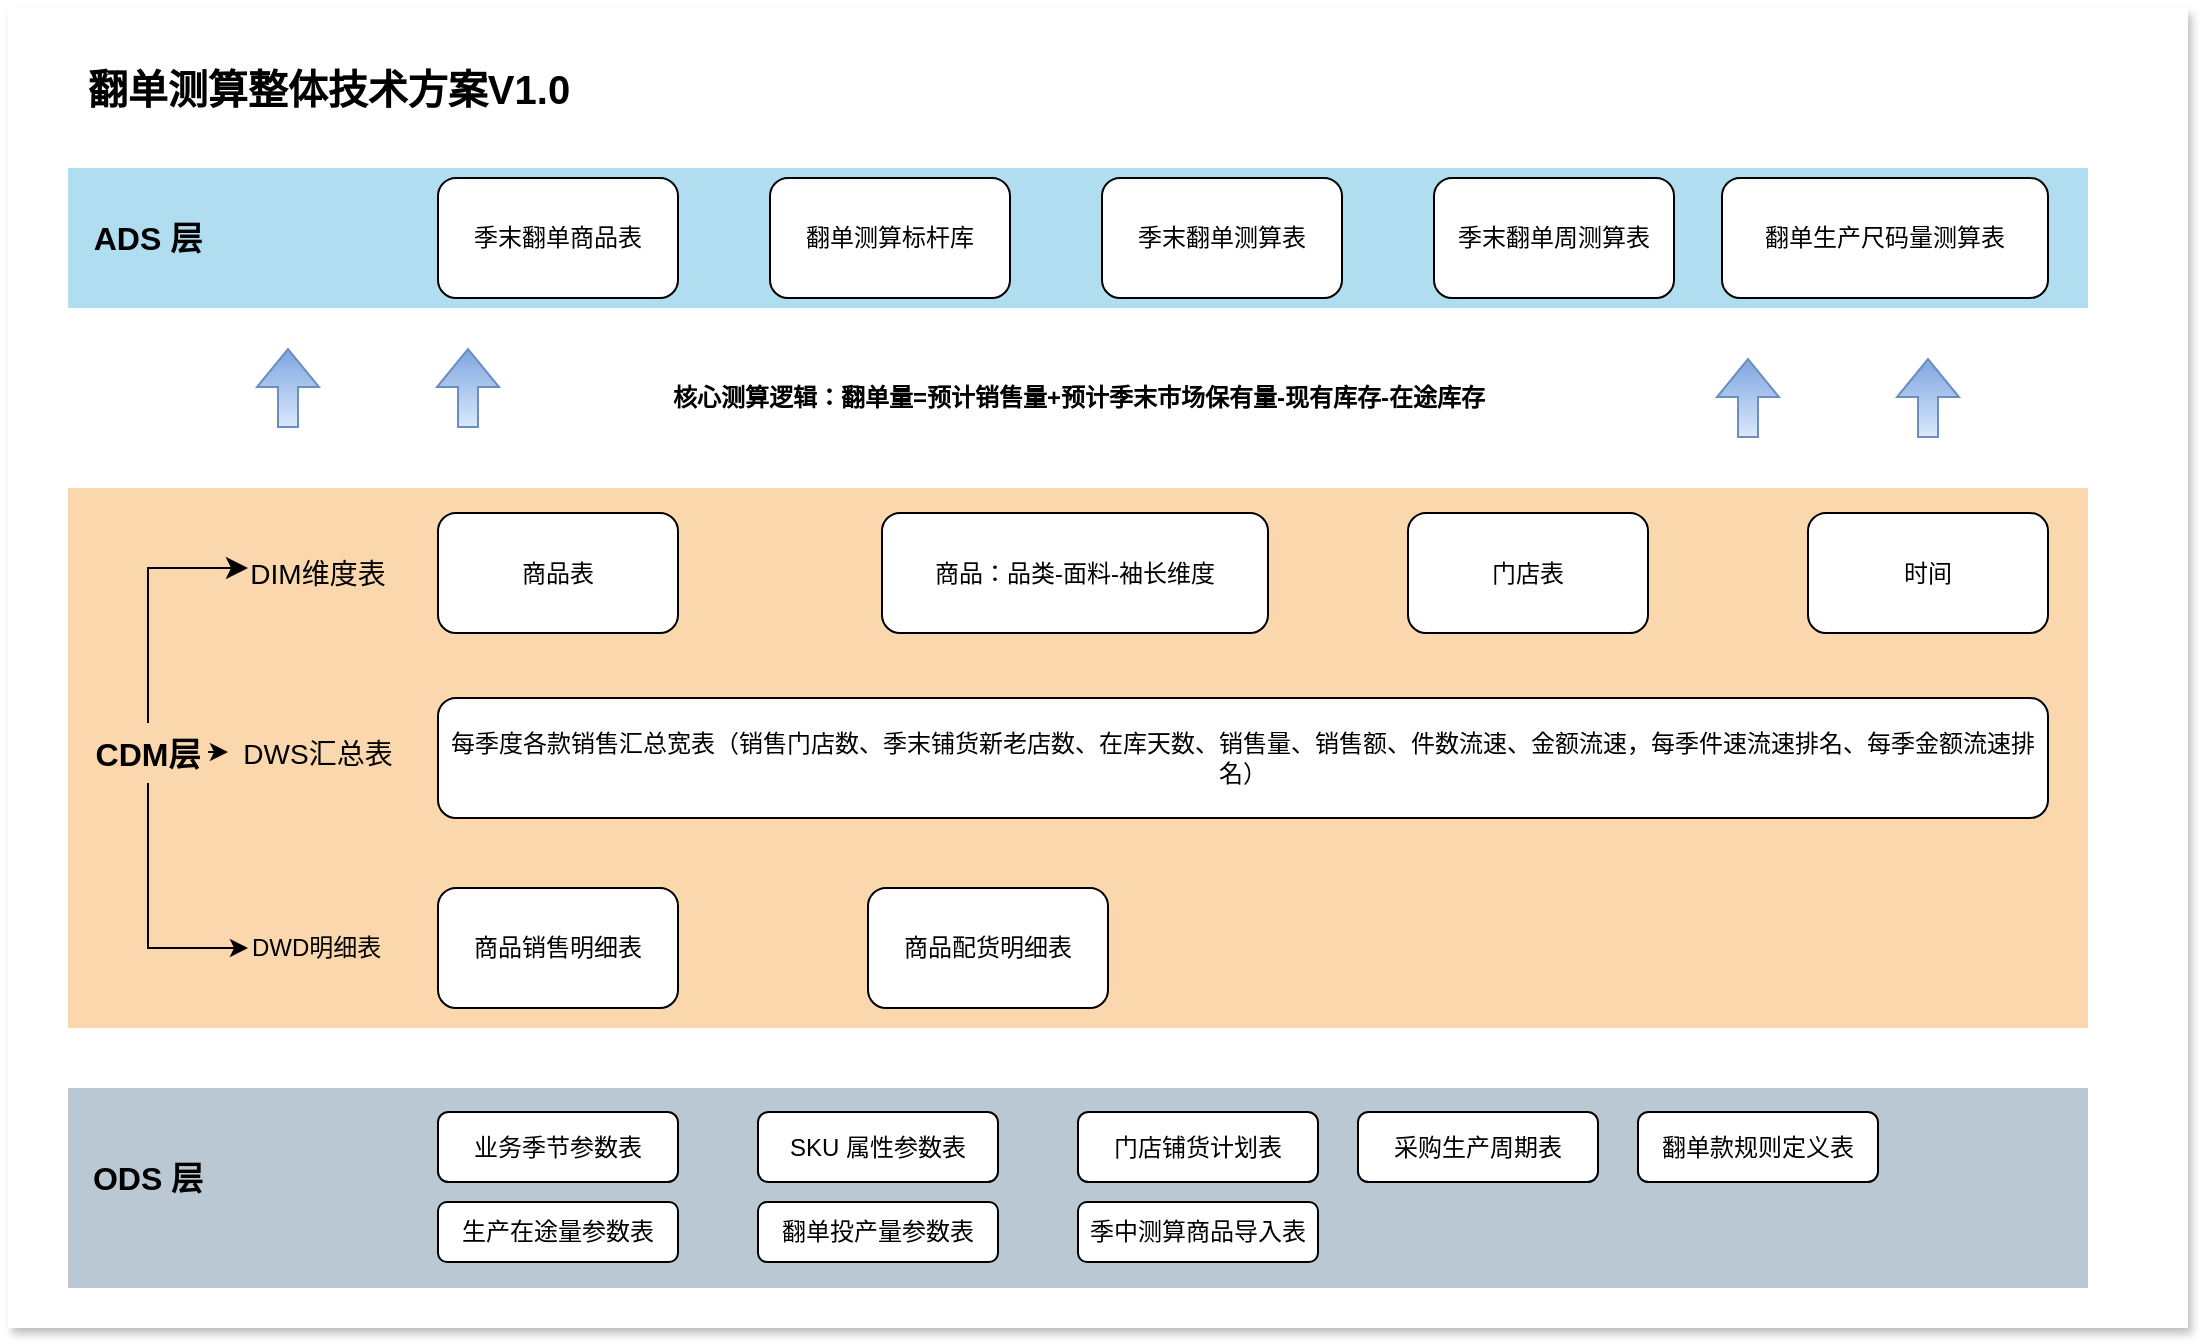 <mxfile version="24.0.5" type="github">
  <diagram name="第 1 页" id="tnTIpBN4VGgKGDry-OUr">
    <mxGraphModel dx="2192" dy="778" grid="1" gridSize="10" guides="1" tooltips="1" connect="1" arrows="1" fold="1" page="1" pageScale="1" pageWidth="827" pageHeight="1169" math="0" shadow="0">
      <root>
        <mxCell id="0" />
        <mxCell id="1" parent="0" />
        <mxCell id="9K30tG2bYkVrdAhRxkby-67" value="" style="rounded=0;whiteSpace=wrap;html=1;strokeColor=none;shadow=1;textShadow=1;" parent="1" vertex="1">
          <mxGeometry y="70" width="1090" height="660" as="geometry" />
        </mxCell>
        <mxCell id="9K30tG2bYkVrdAhRxkby-68" value="" style="rounded=0;whiteSpace=wrap;html=1;fillColor=#b1ddf0;strokeColor=none;" parent="1" vertex="1">
          <mxGeometry x="30" y="150" width="1010" height="70" as="geometry" />
        </mxCell>
        <mxCell id="9K30tG2bYkVrdAhRxkby-69" value="ADS 层" style="text;html=1;align=center;verticalAlign=middle;whiteSpace=wrap;rounded=0;fontSize=16;fontStyle=1" parent="1" vertex="1">
          <mxGeometry x="40" y="170" width="60" height="30" as="geometry" />
        </mxCell>
        <mxCell id="9K30tG2bYkVrdAhRxkby-70" value="季末翻单商品表" style="rounded=1;whiteSpace=wrap;html=1;" parent="1" vertex="1">
          <mxGeometry x="215" y="155" width="120" height="60" as="geometry" />
        </mxCell>
        <mxCell id="9K30tG2bYkVrdAhRxkby-71" value="季末翻单测算表" style="rounded=1;whiteSpace=wrap;html=1;" parent="1" vertex="1">
          <mxGeometry x="547" y="155" width="120" height="60" as="geometry" />
        </mxCell>
        <mxCell id="9K30tG2bYkVrdAhRxkby-72" value="翻单生产尺码量测算表" style="rounded=1;whiteSpace=wrap;html=1;" parent="1" vertex="1">
          <mxGeometry x="857" y="155" width="163" height="60" as="geometry" />
        </mxCell>
        <mxCell id="9K30tG2bYkVrdAhRxkby-73" value="季末翻单周测算表" style="rounded=1;whiteSpace=wrap;html=1;" parent="1" vertex="1">
          <mxGeometry x="713" y="155" width="120" height="60" as="geometry" />
        </mxCell>
        <mxCell id="9K30tG2bYkVrdAhRxkby-74" value="" style="rounded=0;whiteSpace=wrap;html=1;fillColor=#fad7ac;strokeColor=none;" parent="1" vertex="1">
          <mxGeometry x="30" y="310" width="1010" height="270" as="geometry" />
        </mxCell>
        <mxCell id="9K30tG2bYkVrdAhRxkby-75" value="" style="edgeStyle=orthogonalEdgeStyle;rounded=0;orthogonalLoop=1;jettySize=auto;html=1;entryX=0;entryY=0.5;entryDx=0;entryDy=0;exitX=0.5;exitY=1;exitDx=0;exitDy=0;" parent="1" source="9K30tG2bYkVrdAhRxkby-76" target="9K30tG2bYkVrdAhRxkby-83" edge="1">
          <mxGeometry relative="1" as="geometry" />
        </mxCell>
        <mxCell id="9K30tG2bYkVrdAhRxkby-76" value="CDM层" style="text;html=1;align=center;verticalAlign=middle;whiteSpace=wrap;rounded=0;fontSize=16;fontStyle=1" parent="1" vertex="1">
          <mxGeometry x="40" y="427.5" width="60" height="30" as="geometry" />
        </mxCell>
        <mxCell id="9K30tG2bYkVrdAhRxkby-77" value="DIM维度表" style="text;html=1;align=center;verticalAlign=middle;whiteSpace=wrap;rounded=0;fontSize=14;fontStyle=0" parent="1" vertex="1">
          <mxGeometry x="120" y="337.5" width="70" height="30" as="geometry" />
        </mxCell>
        <mxCell id="9K30tG2bYkVrdAhRxkby-78" value="商品表" style="rounded=1;whiteSpace=wrap;html=1;flipH=0;" parent="1" vertex="1">
          <mxGeometry x="215" y="322.5" width="120" height="60" as="geometry" />
        </mxCell>
        <mxCell id="9K30tG2bYkVrdAhRxkby-79" value="商品：品类-面料-袖长维度" style="rounded=1;whiteSpace=wrap;html=1;flipH=0;" parent="1" vertex="1">
          <mxGeometry x="437" y="322.5" width="193" height="60" as="geometry" />
        </mxCell>
        <mxCell id="9K30tG2bYkVrdAhRxkby-80" value="时间" style="rounded=1;whiteSpace=wrap;html=1;flipH=0;" parent="1" vertex="1">
          <mxGeometry x="900" y="322.5" width="120" height="60" as="geometry" />
        </mxCell>
        <mxCell id="9K30tG2bYkVrdAhRxkby-81" value="DWS汇总表" style="text;html=1;align=center;verticalAlign=middle;whiteSpace=wrap;rounded=0;fontSize=14;fontStyle=0" parent="1" vertex="1">
          <mxGeometry x="90" y="427.5" width="130" height="30" as="geometry" />
        </mxCell>
        <mxCell id="9K30tG2bYkVrdAhRxkby-82" value="每季度各款销售汇总宽表（销售门店数、季末铺货新老店数、在库天数、销售量、销售额、件数流速、金额流速，每季件速流速排名、每季金额流速排名）" style="rounded=1;whiteSpace=wrap;html=1;" parent="1" vertex="1">
          <mxGeometry x="215" y="415" width="805" height="60" as="geometry" />
        </mxCell>
        <mxCell id="9K30tG2bYkVrdAhRxkby-83" value="DWD明细表" style="text;html=1;align=left;verticalAlign=middle;whiteSpace=wrap;rounded=0;fontStyle=0" parent="1" vertex="1">
          <mxGeometry x="120" y="525" width="100" height="30" as="geometry" />
        </mxCell>
        <mxCell id="9K30tG2bYkVrdAhRxkby-84" value="商品销售明细表" style="rounded=1;whiteSpace=wrap;html=1;" parent="1" vertex="1">
          <mxGeometry x="215" y="510" width="120" height="60" as="geometry" />
        </mxCell>
        <mxCell id="9K30tG2bYkVrdAhRxkby-85" value="门店表" style="rounded=1;whiteSpace=wrap;html=1;flipH=0;" parent="1" vertex="1">
          <mxGeometry x="700" y="322.5" width="120" height="60" as="geometry" />
        </mxCell>
        <mxCell id="9K30tG2bYkVrdAhRxkby-86" value="" style="rounded=0;whiteSpace=wrap;html=1;fillColor=#bac8d3;strokeColor=none;" parent="1" vertex="1">
          <mxGeometry x="30" y="610" width="1010" height="100" as="geometry" />
        </mxCell>
        <mxCell id="9K30tG2bYkVrdAhRxkby-87" value="ODS 层" style="text;html=1;align=center;verticalAlign=middle;whiteSpace=wrap;rounded=0;fontSize=16;fontStyle=1" parent="1" vertex="1">
          <mxGeometry x="40" y="640" width="60" height="30" as="geometry" />
        </mxCell>
        <mxCell id="9K30tG2bYkVrdAhRxkby-88" value="业务季节参数表" style="rounded=1;whiteSpace=wrap;html=1;" parent="1" vertex="1">
          <mxGeometry x="215" y="622" width="120" height="35" as="geometry" />
        </mxCell>
        <mxCell id="9K30tG2bYkVrdAhRxkby-89" value="SKU 属性参数表" style="rounded=1;whiteSpace=wrap;html=1;" parent="1" vertex="1">
          <mxGeometry x="375" y="622" width="120" height="35" as="geometry" />
        </mxCell>
        <mxCell id="9K30tG2bYkVrdAhRxkby-90" value="门店铺货计划表" style="rounded=1;whiteSpace=wrap;html=1;" parent="1" vertex="1">
          <mxGeometry x="535" y="622" width="120" height="35" as="geometry" />
        </mxCell>
        <mxCell id="9K30tG2bYkVrdAhRxkby-91" value="采购生产周期表" style="rounded=1;whiteSpace=wrap;html=1;" parent="1" vertex="1">
          <mxGeometry x="675" y="622" width="120" height="35" as="geometry" />
        </mxCell>
        <mxCell id="9K30tG2bYkVrdAhRxkby-92" value="翻单款规则定义表" style="rounded=1;whiteSpace=wrap;html=1;" parent="1" vertex="1">
          <mxGeometry x="815" y="622" width="120" height="35" as="geometry" />
        </mxCell>
        <mxCell id="9K30tG2bYkVrdAhRxkby-93" value="生产在途量参数表" style="rounded=1;whiteSpace=wrap;html=1;" parent="1" vertex="1">
          <mxGeometry x="215" y="667" width="120" height="30" as="geometry" />
        </mxCell>
        <mxCell id="9K30tG2bYkVrdAhRxkby-94" value="翻单投产量参数表" style="rounded=1;whiteSpace=wrap;html=1;" parent="1" vertex="1">
          <mxGeometry x="375" y="667" width="120" height="30" as="geometry" />
        </mxCell>
        <mxCell id="9K30tG2bYkVrdAhRxkby-95" value="季中测算商品导入表" style="rounded=1;whiteSpace=wrap;html=1;" parent="1" vertex="1">
          <mxGeometry x="535" y="667" width="120" height="30" as="geometry" />
        </mxCell>
        <mxCell id="9K30tG2bYkVrdAhRxkby-96" value="" style="edgeStyle=elbowEdgeStyle;elbow=vertical;endArrow=classic;html=1;curved=0;rounded=0;endSize=8;startSize=8;exitX=0.5;exitY=0;exitDx=0;exitDy=0;" parent="1" source="9K30tG2bYkVrdAhRxkby-76" edge="1">
          <mxGeometry width="50" height="50" relative="1" as="geometry">
            <mxPoint x="-200" y="550" as="sourcePoint" />
            <mxPoint x="120" y="350" as="targetPoint" />
            <Array as="points">
              <mxPoint x="100" y="350" />
            </Array>
          </mxGeometry>
        </mxCell>
        <mxCell id="9K30tG2bYkVrdAhRxkby-97" value="" style="endArrow=classic;html=1;rounded=0;" parent="1" edge="1">
          <mxGeometry width="50" height="50" relative="1" as="geometry">
            <mxPoint x="100" y="442" as="sourcePoint" />
            <mxPoint x="110" y="442" as="targetPoint" />
          </mxGeometry>
        </mxCell>
        <mxCell id="9K30tG2bYkVrdAhRxkby-98" value="核心测算逻辑：翻单量=预计销售量+预计季末市场保有量-现有库存-在途库存" style="text;html=1;align=center;verticalAlign=middle;resizable=0;points=[];autosize=1;strokeColor=none;fillColor=none;fontStyle=1" parent="1" vertex="1">
          <mxGeometry x="320" y="250" width="430" height="30" as="geometry" />
        </mxCell>
        <mxCell id="9K30tG2bYkVrdAhRxkby-99" value="" style="shape=flexArrow;endArrow=classic;html=1;rounded=0;fillColor=#dae8fc;strokeColor=#6c8ebf;gradientColor=#7ea6e0;gradientDirection=north;" parent="1" edge="1">
          <mxGeometry width="50" height="50" relative="1" as="geometry">
            <mxPoint x="140" y="280" as="sourcePoint" />
            <mxPoint x="140" y="240" as="targetPoint" />
          </mxGeometry>
        </mxCell>
        <mxCell id="9K30tG2bYkVrdAhRxkby-100" value="" style="shape=flexArrow;endArrow=classic;html=1;rounded=0;fillColor=#dae8fc;strokeColor=#6c8ebf;gradientColor=#7ea6e0;gradientDirection=north;" parent="1" edge="1">
          <mxGeometry width="50" height="50" relative="1" as="geometry">
            <mxPoint x="230" y="280" as="sourcePoint" />
            <mxPoint x="230" y="240" as="targetPoint" />
          </mxGeometry>
        </mxCell>
        <mxCell id="9K30tG2bYkVrdAhRxkby-101" value="" style="shape=flexArrow;endArrow=classic;html=1;rounded=0;fillColor=#dae8fc;strokeColor=#6c8ebf;gradientColor=#7ea6e0;gradientDirection=north;" parent="1" edge="1">
          <mxGeometry width="50" height="50" relative="1" as="geometry">
            <mxPoint x="870" y="285" as="sourcePoint" />
            <mxPoint x="870" y="245" as="targetPoint" />
          </mxGeometry>
        </mxCell>
        <mxCell id="9K30tG2bYkVrdAhRxkby-102" value="" style="shape=flexArrow;endArrow=classic;html=1;rounded=0;fillColor=#dae8fc;strokeColor=#6c8ebf;gradientColor=#7ea6e0;gradientDirection=north;" parent="1" edge="1">
          <mxGeometry width="50" height="50" relative="1" as="geometry">
            <mxPoint x="960" y="285" as="sourcePoint" />
            <mxPoint x="960" y="245" as="targetPoint" />
          </mxGeometry>
        </mxCell>
        <mxCell id="9K30tG2bYkVrdAhRxkby-103" value="翻单测算整体技术方案V1.0" style="text;html=1;align=center;verticalAlign=middle;resizable=0;points=[];autosize=1;strokeColor=none;fillColor=none;fontSize=20;fontStyle=1" parent="1" vertex="1">
          <mxGeometry x="30" y="90" width="260" height="40" as="geometry" />
        </mxCell>
        <mxCell id="9K30tG2bYkVrdAhRxkby-104" value="商品配货明细表" style="rounded=1;whiteSpace=wrap;html=1;" parent="1" vertex="1">
          <mxGeometry x="430" y="510" width="120" height="60" as="geometry" />
        </mxCell>
        <mxCell id="G2hmVxXA_iAyCRXLgjGH-1" value="翻单测算标杆库" style="rounded=1;whiteSpace=wrap;html=1;" vertex="1" parent="1">
          <mxGeometry x="381" y="155" width="120" height="60" as="geometry" />
        </mxCell>
      </root>
    </mxGraphModel>
  </diagram>
</mxfile>
